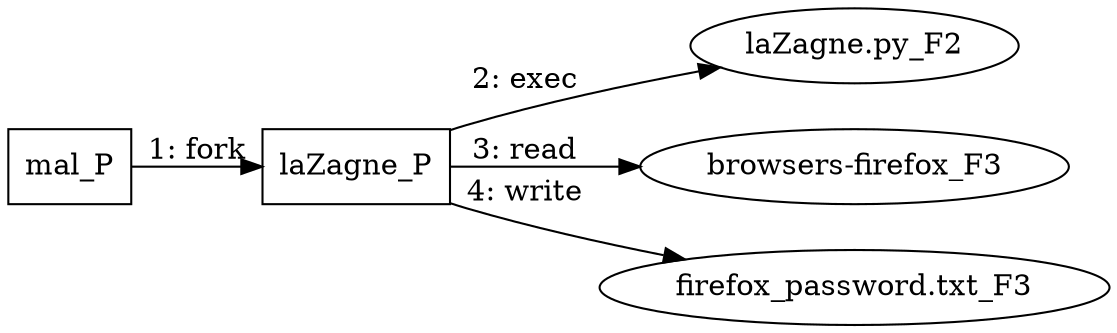 digraph "T1555.003#9" {
rankdir="LR"
size="9"
fixedsize="false"
splines="true"
nodesep=0.3
ranksep=0
fontsize=10
overlap="scalexy"
engine= "neato"
	"mal_P" [node_type=Process shape=box]
	"laZagne_P" [node_type=Process shape=box]
	"laZagne.py_F2" [node_type=File shape=ellipse]
	"browsers-firefox_F3" [node_type=File shape=ellipse]
	"firefox_password.txt_F3" [node_type=File shape=ellipse]
	"mal_P" -> "laZagne_P" [label="1: fork"]
	"laZagne_P" -> "laZagne.py_F2" [label="2: exec"]
	"laZagne_P" -> "browsers-firefox_F3" [label="3: read"]
	"laZagne_P" -> "firefox_password.txt_F3" [label="4: write"]
}
